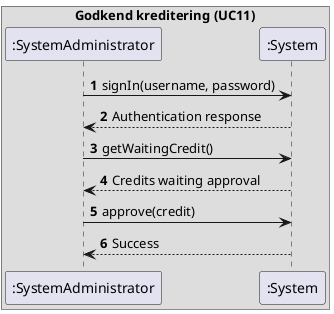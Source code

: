 @startuml
'https://plantuml.com/sequence-diagram

autonumber

box Godkend kreditering (UC11)
    participant ":SystemAdministrator" as administrator
    participant ":System" as system
end box

administrator -> system : signIn(username, password)
administrator <-- system : Authentication response

administrator -> system : getWaitingCredit()
administrator <-- system : Credits waiting approval

administrator -> system : approve(credit)
administrator <-- system : Success

@enduml